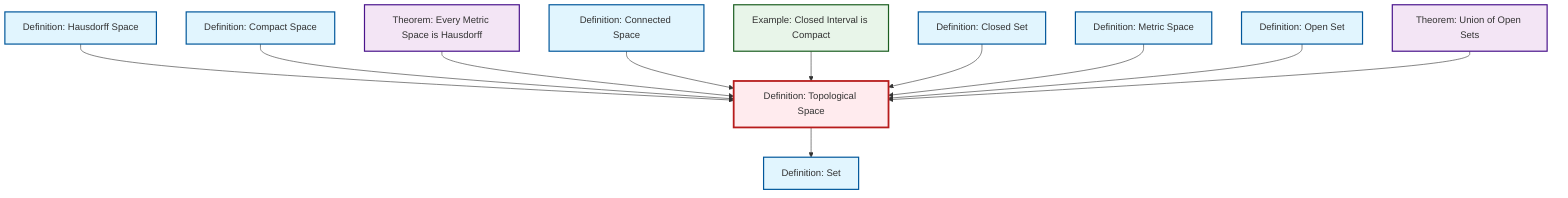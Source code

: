graph TD
    classDef definition fill:#e1f5fe,stroke:#01579b,stroke-width:2px
    classDef theorem fill:#f3e5f5,stroke:#4a148c,stroke-width:2px
    classDef axiom fill:#fff3e0,stroke:#e65100,stroke-width:2px
    classDef example fill:#e8f5e9,stroke:#1b5e20,stroke-width:2px
    classDef current fill:#ffebee,stroke:#b71c1c,stroke-width:3px
    thm-metric-hausdorff["Theorem: Every Metric Space is Hausdorff"]:::theorem
    ex-closed-interval-compact["Example: Closed Interval is Compact"]:::example
    thm-union-open-sets["Theorem: Union of Open Sets"]:::theorem
    def-compact["Definition: Compact Space"]:::definition
    def-hausdorff["Definition: Hausdorff Space"]:::definition
    def-set["Definition: Set"]:::definition
    def-closed-set["Definition: Closed Set"]:::definition
    def-topological-space["Definition: Topological Space"]:::definition
    def-connected["Definition: Connected Space"]:::definition
    def-open-set["Definition: Open Set"]:::definition
    def-metric-space["Definition: Metric Space"]:::definition
    def-hausdorff --> def-topological-space
    def-compact --> def-topological-space
    thm-metric-hausdorff --> def-topological-space
    def-connected --> def-topological-space
    ex-closed-interval-compact --> def-topological-space
    def-closed-set --> def-topological-space
    def-metric-space --> def-topological-space
    def-open-set --> def-topological-space
    def-topological-space --> def-set
    thm-union-open-sets --> def-topological-space
    class def-topological-space current